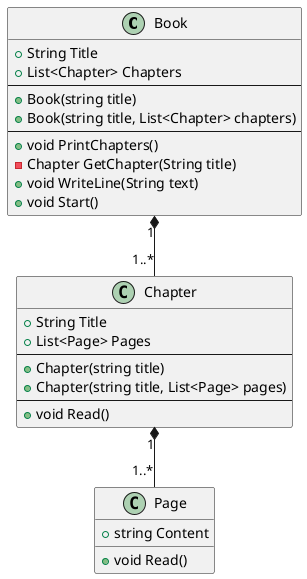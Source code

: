 @startuml

class Book{
    + String Title
    + List<Chapter> Chapters
    --
    + Book(string title)
    + Book(string title, List<Chapter> chapters)
    --
    + void PrintChapters()
    - Chapter GetChapter(String title)
    + void WriteLine(String text)
    + void Start()
}

class Chapter{
    + String Title
    + List<Page> Pages
    --
    + Chapter(string title)
    + Chapter(string title, List<Page> pages)
    --
    + void Read()
}

Class Page{
    + string Content
    + void Read()
}

Book "1" *-- "1..*" Chapter
Chapter "1" *-- "1..*" Page

@enduml
